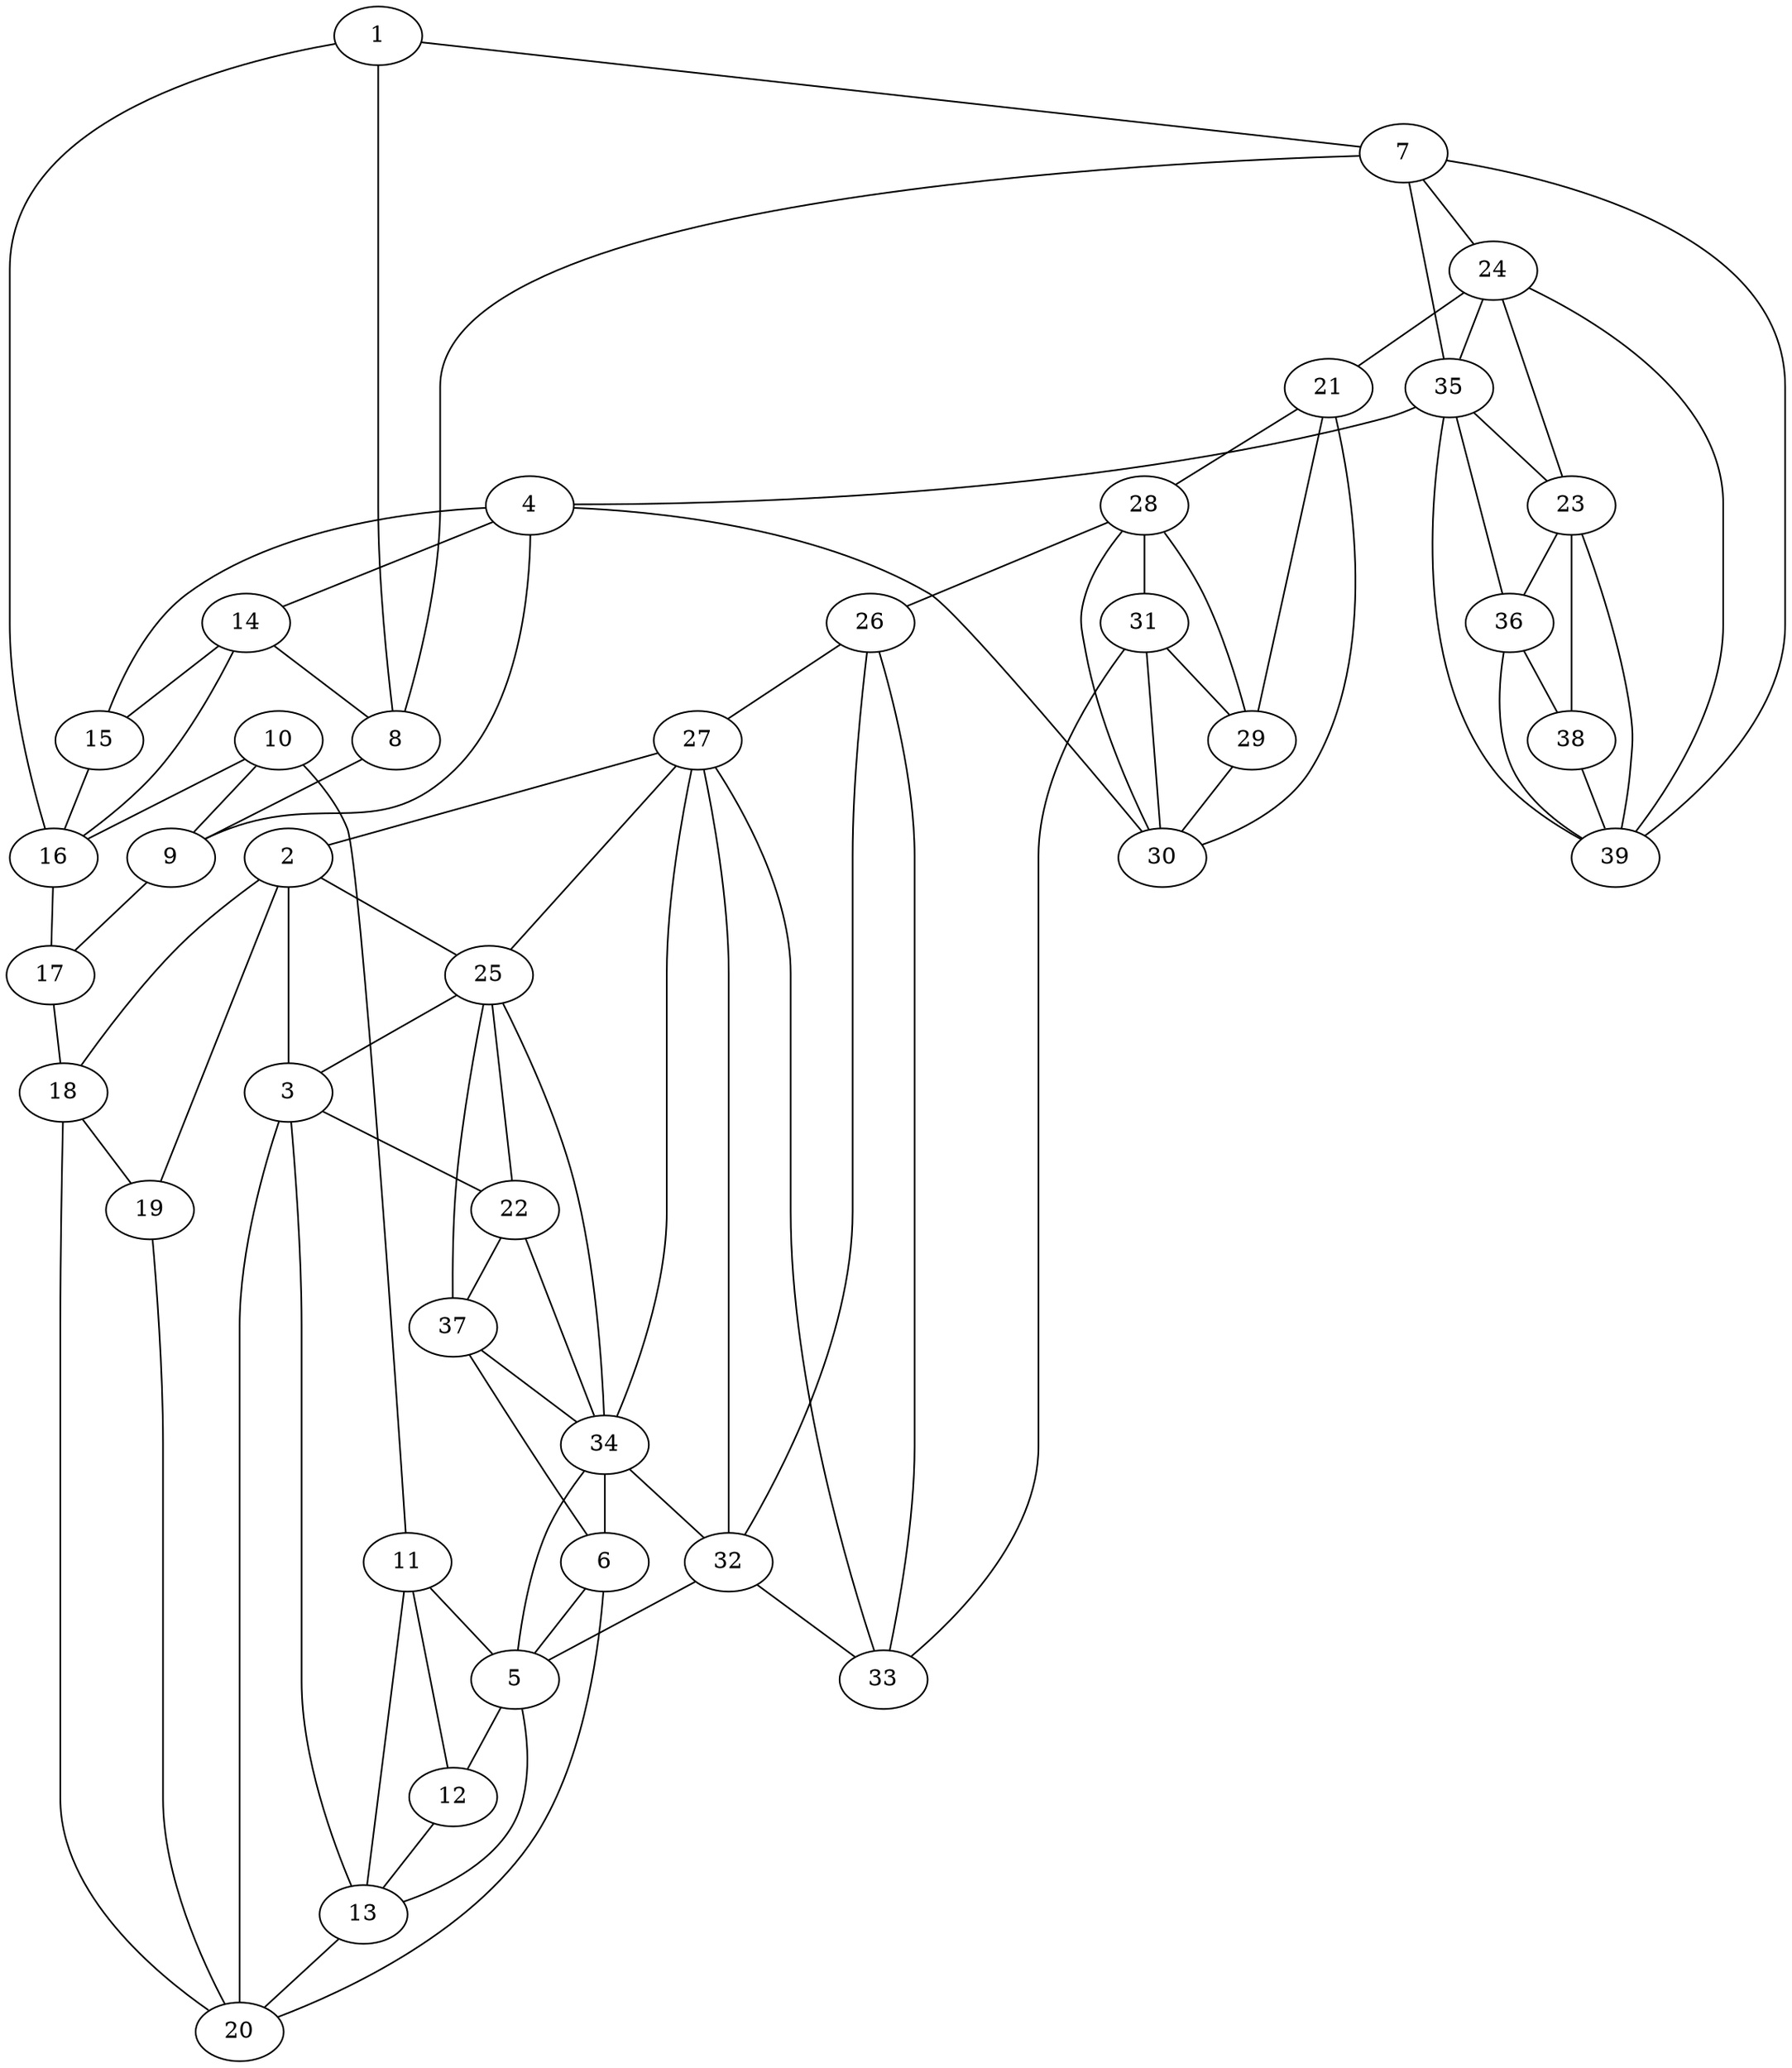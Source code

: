 graph pdb1m9c {
	1	 [aaLength=14,
		sequence=VPKTAENFRALSTG,
		type=0];
	7	 [aaLength=16,
		sequence=SPRTLNAWVKVVEEKA,
		type=0];
	1 -- 7	 [distance0="37.67384",
		frequency=1,
		type0=2];
	16	 [aaLength=11,
		sequence=TPQDLNTMLNT,
		type=0];
	1 -- 16	 [distance0="39.25757",
		frequency=1,
		type0=3];
	8	 [aaLength=10,
		sequence=EVIPMFSALS,
		type=0];
	1 -- 8	 [distance0="29.49608",
		frequency=1,
		type0=1];
	2	 [aaLength=5,
		sequence=TEWLD,
		type=0];
	19	 [aaLength=11,
		sequence=TLQEQIGWMTH,
		type=0];
	2 -- 19	 [distance0="20.34208",
		frequency=1,
		type0=1];
	18	 [aaLength=6,
		sequence=RGSDIA,
		type=0];
	2 -- 18	 [distance0="21.51629",
		frequency=1,
		type0=2];
	25	 [aaLength=7,
		sequence=VFGKVKE,
		type=1];
	2 -- 25	 [distance0="4.0",
		frequency=1,
		type0=4];
	3	 [aaLength=10,
		sequence=GMNIVEAMER,
		type=0];
	3 -- 2	 [distance0="21.55106",
		frequency=1,
		type0=1];
	13	 [aaLength=19,
		sequence=PVGEIYKRWIILGLNKIVR,
		type=0];
	3 -- 13	 [distance0="27.94693",
		frequency=1,
		type0=3];
	20	 [aaLength=22,
		sequence=PVGEIYKRWIILGLNKIVRMYS,
		type=0];
	3 -- 20	 [distance0="22.14847",
		frequency=1,
		type0=2];
	22	 [aaLength=9,
		sequence=ITIADCGQL,
		type=1];
	3 -- 22	 [distance0="11.0",
		frequency=1,
		type0=4];
	4	 [aaLength=14,
		sequence=VPKTAENFRALSTG,
		type=0];
	14	 [aaLength=15,
		sequence=SPRTLNAWVKVVEEK,
		type=0];
	4 -- 14	 [distance0="38.35833",
		frequency=1,
		type0=2];
	9	 [aaLength=10,
		sequence=TPQDLNTMLN,
		type=0];
	4 -- 9	 [distance0="40.8648",
		frequency=1,
		type0=3];
	15	 [aaLength=10,
		sequence=EVIPMFSALS,
		type=0];
	4 -- 15	 [distance0="30.32755",
		frequency=1,
		type0=1];
	30	 [aaLength=5,
		sequence=FHRII,
		type=1];
	4 -- 30	 [distance0="10.0",
		frequency=1,
		type0=4];
	5	 [aaLength=5,
		sequence=TEWLD,
		type=0];
	12	 [aaLength=11,
		sequence=TLQEQIGWMTH,
		type=0];
	5 -- 12	 [distance0="18.40709",
		frequency=1,
		type0=1];
	5 -- 13	 [distance0="20.38643",
		frequency=1,
		type0=2];
	34	 [aaLength=7,
		sequence=VFGKVKE,
		type=1];
	5 -- 34	 [distance0="4.0",
		frequency=1,
		type0=4];
	6	 [aaLength=10,
		sequence=GMNIVEAMER,
		type=0];
	6 -- 5	 [distance0="22.65174",
		frequency=1,
		type0=2];
	6 -- 20	 [distance0="23.12169",
		frequency=1,
		type0=3];
	37	 [aaLength=10,
		sequence=ITIADCGQLE,
		type=1];
	6 -- 37	 [distance0="11.0",
		frequency=1,
		type0=4];
	7 -- 8	 [distance0="20.56176",
		distance1="3.0",
		frequency=2,
		type0=1,
		type1=4];
	24	 [aaLength=10,
		sequence=EPLGRVSFEL,
		type=1];
	7 -- 24	 [distance0="31.6112",
		frequency=1,
		type0=2];
	35	 [aaLength=10,
		sequence=EPLGRVSFEL,
		type=1];
	7 -- 35	 [distance0="31.6112",
		frequency=1,
		type0=3];
	8 -- 9	 [distance0="17.2077",
		distance1="3.0",
		frequency=2,
		type0=1,
		type1=4];
	17	 [aaLength=23,
		sequence=HQAAMQMLKETINEEAAEWDRLH,
		type=0];
	9 -- 17	 [distance0="29.09516",
		frequency=1,
		type0=3];
	10	 [aaLength=23,
		sequence=HQAAMQMLKETINEEAAEWDRLH,
		type=0];
	10 -- 16	 [distance0="30.66506",
		frequency=1,
		type0=3];
	10 -- 9	 [distance0="18.17427",
		frequency=1,
		type0=1];
	11	 [aaLength=6,
		sequence=RGSDIA,
		type=0];
	10 -- 11	 [distance0="15.0",
		frequency=1,
		type0=4];
	11 -- 5	 [distance0="21.6325",
		frequency=1,
		type0=2];
	11 -- 12	 [distance0="16.29929",
		distance1="4.0",
		frequency=2,
		type0=1,
		type1=4];
	11 -- 13	 [distance0="27.30536",
		frequency=1,
		type0=3];
	12 -- 13	 [distance0="17.66673",
		distance1="4.0",
		frequency=2,
		type0=2,
		type1=4];
	13 -- 20	 [distance0="13.88693",
		frequency=1,
		type0=1];
	14 -- 16	 [distance0="33.39468",
		frequency=1,
		type0=2];
	14 -- 8	 [distance0="38.20025",
		frequency=1,
		type0=3];
	14 -- 15	 [distance0="20.56102",
		distance1="4.0",
		frequency=2,
		type0=1,
		type1=4];
	15 -- 16	 [distance0="19.03587",
		distance1="3.0",
		frequency=2,
		type0=1,
		type1=4];
	16 -- 17	 [distance0="17.87876",
		distance1="3.0",
		frequency=2,
		type0=1,
		type1=4];
	17 -- 18	 [distance0="15.0",
		frequency=1,
		type0=4];
	18 -- 19	 [distance0="16.42571",
		distance1="4.0",
		frequency=2,
		type0=1,
		type1=4];
	18 -- 20	 [distance0="28.23986",
		frequency=1,
		type0=3];
	19 -- 20	 [distance0="17.70701",
		distance1="4.0",
		frequency=2,
		type0=2,
		type1=4];
	21	 [aaLength=2,
		sequence=CF,
		type=1];
	28	 [aaLength=4,
		sequence=MCQG,
		type=1];
	21 -- 28	 [distance0="9.0",
		frequency=1,
		type0=3];
	29	 [aaLength=3,
		sequence=RII,
		type=1];
	21 -- 29	 [distance0="3.0",
		distance1="1.0",
		frequency=2,
		type0=2,
		type1=4];
	21 -- 30	 [distance0="1.0",
		frequency=1,
		type0=1];
	22 -- 25	 [distance0="28.0",
		frequency=1,
		type0=2];
	22 -- 34	 [distance0="28.0",
		frequency=1,
		type0=3];
	22 -- 37	 [distance0="0.0",
		frequency=1,
		type0=1];
	23	 [aaLength=8,
		sequence=TVFFDIAV,
		type=1];
	36	 [aaLength=8,
		sequence=TVFFDIAV,
		type=1];
	23 -- 36	 [distance0="0.0",
		frequency=1,
		type0=1];
	24 -- 23	 [distance0="10.0",
		frequency=1,
		type0=3];
	24 -- 21	 [distance0="27.0",
		frequency=1,
		type0=4];
	24 -- 35	 [distance0="0.0",
		frequency=1,
		type0=1];
	39	 [aaLength=3,
		sequence=MVH,
		type=1];
	24 -- 39	 [distance0="5.0",
		frequency=1,
		type0=2];
	25 -- 3	 [distance0="0.0",
		frequency=1,
		type0=5];
	27	 [aaLength=4,
		sequence=FFIC,
		type=1];
	25 -- 27	 [distance0="16.0",
		frequency=1,
		type0=2];
	25 -- 34	 [distance0="0.0",
		frequency=1,
		type0=1];
	26	 [aaLength=4,
		sequence=ILSM,
		type=1];
	26 -- 27	 [distance0="15.0",
		distance1="11.0",
		frequency=2,
		type0=2,
		type1=4];
	33	 [aaLength=4,
		sequence=ILSM,
		type=1];
	26 -- 33	 [distance0="0.0",
		frequency=1,
		type0=1];
	27 -- 2	 [distance0="3.0",
		frequency=1,
		type0=4];
	32	 [aaLength=4,
		sequence=FFIC,
		type=1];
	27 -- 32	 [distance0="0.0",
		frequency=1,
		type0=1];
	28 -- 26	 [distance0="32.0",
		frequency=1,
		type0=4];
	28 -- 29	 [distance0="6.0",
		frequency=1,
		type0=2];
	28 -- 30	 [distance0="8.0",
		frequency=1,
		type0=3];
	31	 [aaLength=4,
		sequence=MCQG,
		type=1];
	28 -- 31	 [distance0="0.0",
		frequency=1,
		type0=1];
	29 -- 30	 [distance0="2.0",
		frequency=1,
		type0=1];
	31 -- 29	 [distance0="6.0",
		frequency=1,
		type0=2];
	31 -- 30	 [distance0="8.0",
		frequency=1,
		type0=3];
	31 -- 33	 [distance0="32.0",
		frequency=1,
		type0=4];
	32 -- 5	 [distance0="3.0",
		frequency=1,
		type0=4];
	32 -- 26	 [distance0="15.0",
		frequency=1,
		type0=2];
	32 -- 33	 [distance0="15.0",
		frequency=1,
		type0=3];
	33 -- 27	 [distance0="15.0",
		frequency=1,
		type0=2];
	34 -- 6	 [distance0="0.0",
		frequency=1,
		type0=5];
	34 -- 27	 [distance0="16.0",
		frequency=1,
		type0=2];
	34 -- 32	 [distance0="16.0",
		frequency=1,
		type0=3];
	35 -- 4	 [distance0="4.0",
		frequency=1,
		type0=4];
	35 -- 23	 [distance0="10.0",
		frequency=1,
		type0=3];
	35 -- 39	 [distance0="5.0",
		frequency=1,
		type0=2];
	36 -- 35	 [distance0="2.0",
		frequency=1,
		type0=4];
	38	 [aaLength=3,
		sequence=IVQ,
		type=1];
	36 -- 38	 [distance0="3.0",
		frequency=1,
		type0=2];
	36 -- 39	 [distance0="5.0",
		frequency=1,
		type0=3];
	37 -- 25	 [distance0="28.0",
		frequency=1,
		type0=2];
	37 -- 34	 [distance0="28.0",
		frequency=1,
		type0=3];
	38 -- 23	 [distance0="3.0",
		frequency=1,
		type0=1];
	38 -- 39	 [distance0="8.0",
		distance1="5.0",
		frequency=2,
		type0=3,
		type1=4];
	39 -- 7	 [distance0="3.0",
		frequency=1,
		type0=4];
	39 -- 23	 [distance0="5.0",
		frequency=1,
		type0=1];
}
